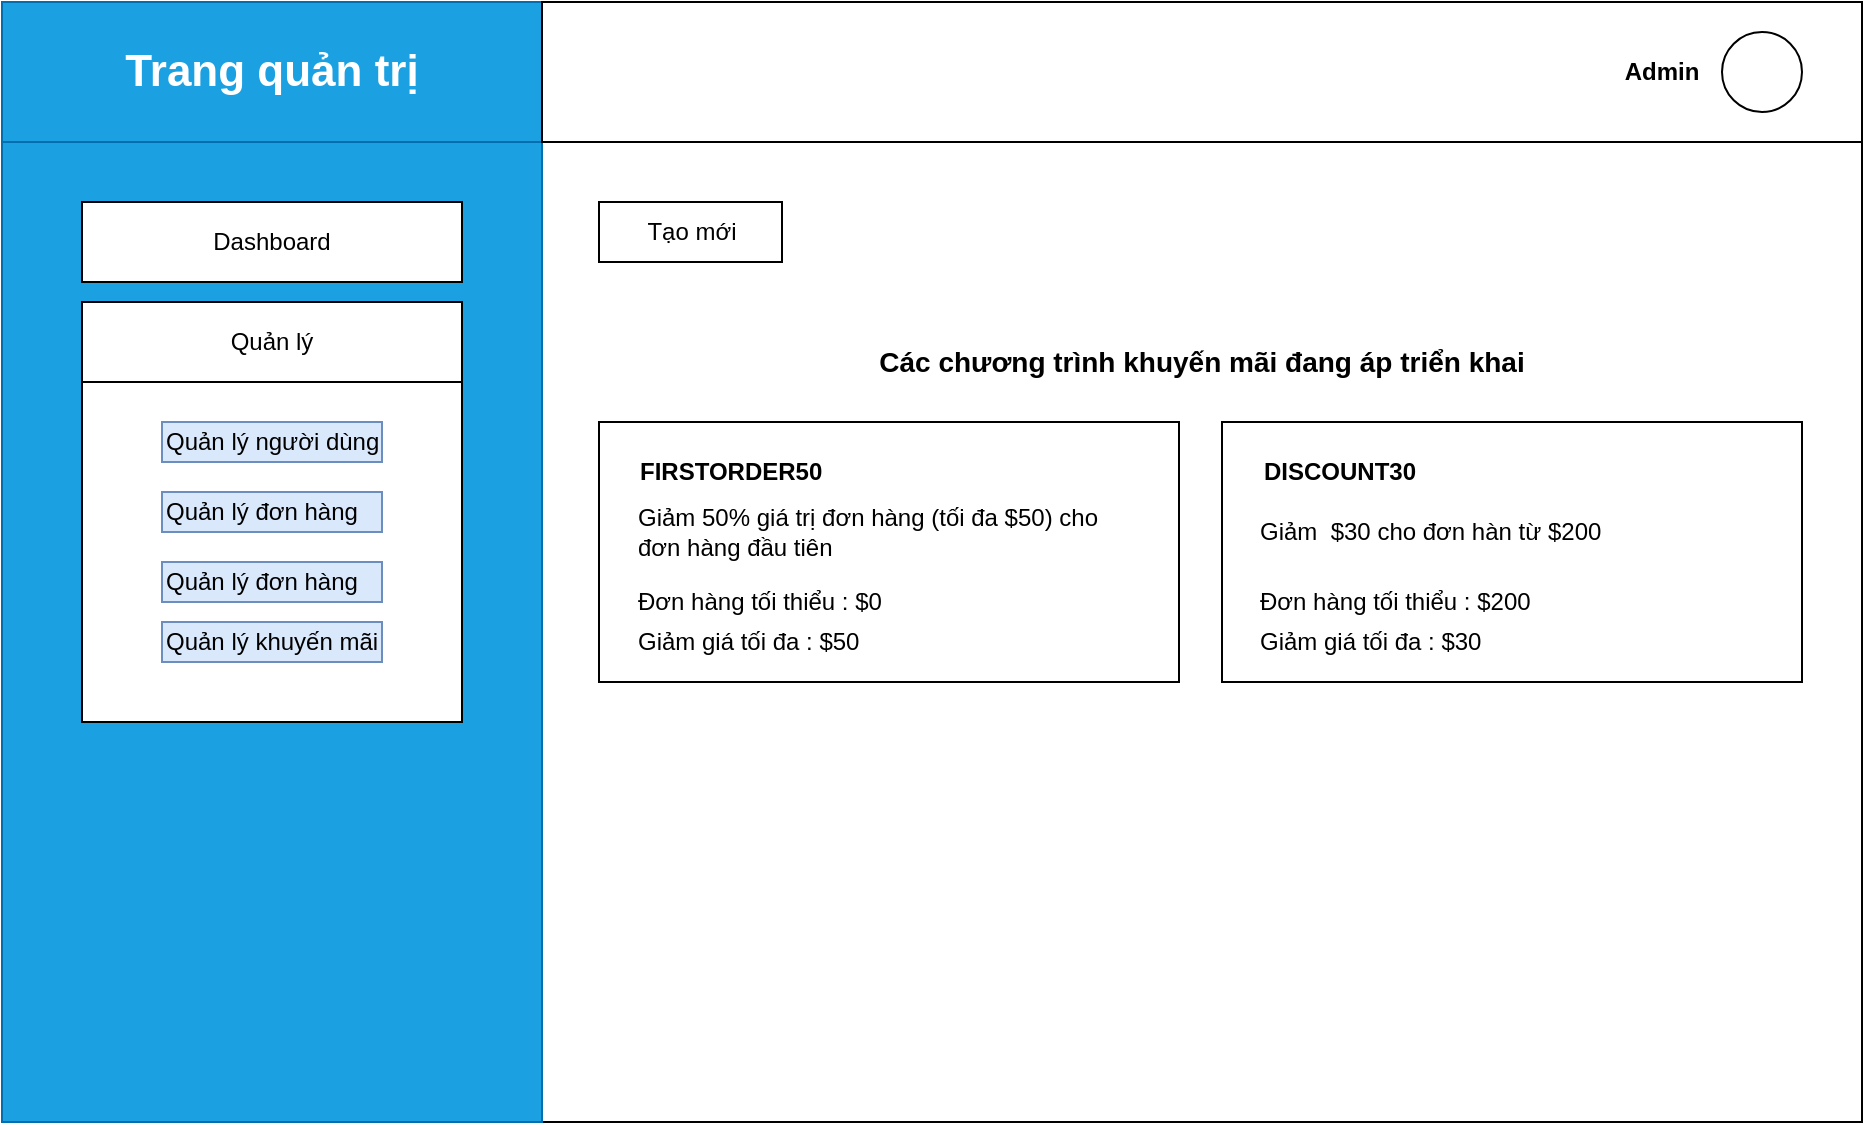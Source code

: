 <mxfile version="14.7.4" type="device"><diagram id="P8HYMcTpEpSqwyTi0kTp" name="Page-1"><mxGraphModel dx="1422" dy="737" grid="1" gridSize="10" guides="1" tooltips="1" connect="1" arrows="1" fold="1" page="1" pageScale="1" pageWidth="827" pageHeight="1169" math="0" shadow="0"><root><mxCell id="0"/><mxCell id="1" parent="0"/><mxCell id="lSvdGYa0yX61x-dpXvra-1" value="" style="rounded=0;whiteSpace=wrap;html=1;" vertex="1" parent="1"><mxGeometry x="60" width="930" height="560" as="geometry"/></mxCell><mxCell id="lSvdGYa0yX61x-dpXvra-2" value="" style="rounded=0;whiteSpace=wrap;html=1;fillColor=#1ba1e2;strokeColor=#006EAF;fontColor=#ffffff;" vertex="1" parent="1"><mxGeometry x="60" width="270" height="560" as="geometry"/></mxCell><mxCell id="lSvdGYa0yX61x-dpXvra-3" value="&lt;font style=&quot;font-size: 22px&quot;&gt;&lt;b&gt;Trang quản trị&lt;/b&gt;&lt;/font&gt;" style="rounded=0;whiteSpace=wrap;html=1;fillColor=#1ba1e2;strokeColor=#006EAF;fontColor=#ffffff;" vertex="1" parent="1"><mxGeometry x="60" width="270" height="70" as="geometry"/></mxCell><mxCell id="lSvdGYa0yX61x-dpXvra-4" value="Dashboard" style="rounded=0;whiteSpace=wrap;html=1;" vertex="1" parent="1"><mxGeometry x="100" y="100" width="190" height="40" as="geometry"/></mxCell><mxCell id="lSvdGYa0yX61x-dpXvra-5" value="" style="rounded=0;whiteSpace=wrap;html=1;" vertex="1" parent="1"><mxGeometry x="100" y="150" width="190" height="210" as="geometry"/></mxCell><mxCell id="lSvdGYa0yX61x-dpXvra-6" value="Quản lý" style="rounded=0;whiteSpace=wrap;html=1;" vertex="1" parent="1"><mxGeometry x="100" y="150" width="190" height="40" as="geometry"/></mxCell><mxCell id="lSvdGYa0yX61x-dpXvra-7" value="Quản lý người dùng" style="text;html=1;strokeColor=#6c8ebf;fillColor=#dae8fc;align=left;verticalAlign=middle;whiteSpace=wrap;rounded=0;" vertex="1" parent="1"><mxGeometry x="140" y="210" width="110" height="20" as="geometry"/></mxCell><mxCell id="lSvdGYa0yX61x-dpXvra-8" value="Quản lý khuyến mãi" style="text;html=1;strokeColor=#6c8ebf;fillColor=#dae8fc;align=left;verticalAlign=middle;whiteSpace=wrap;rounded=0;" vertex="1" parent="1"><mxGeometry x="140" y="310" width="110" height="20" as="geometry"/></mxCell><mxCell id="lSvdGYa0yX61x-dpXvra-9" value="Quản lý đơn hàng" style="text;html=1;strokeColor=#6c8ebf;fillColor=#dae8fc;align=left;verticalAlign=middle;whiteSpace=wrap;rounded=0;" vertex="1" parent="1"><mxGeometry x="140" y="280" width="110" height="20" as="geometry"/></mxCell><mxCell id="lSvdGYa0yX61x-dpXvra-10" value="Quản lý đơn hàng" style="text;html=1;strokeColor=#6c8ebf;fillColor=#dae8fc;align=left;verticalAlign=middle;whiteSpace=wrap;rounded=0;" vertex="1" parent="1"><mxGeometry x="140" y="245" width="110" height="20" as="geometry"/></mxCell><mxCell id="lSvdGYa0yX61x-dpXvra-11" value="" style="rounded=0;whiteSpace=wrap;html=1;" vertex="1" parent="1"><mxGeometry x="330" width="660" height="70" as="geometry"/></mxCell><mxCell id="lSvdGYa0yX61x-dpXvra-12" value="" style="ellipse;whiteSpace=wrap;html=1;aspect=fixed;" vertex="1" parent="1"><mxGeometry x="920" y="15" width="40" height="40" as="geometry"/></mxCell><mxCell id="lSvdGYa0yX61x-dpXvra-13" value="&lt;b&gt;Admin&lt;/b&gt;" style="text;html=1;strokeColor=none;fillColor=none;align=center;verticalAlign=middle;whiteSpace=wrap;rounded=0;" vertex="1" parent="1"><mxGeometry x="870" y="25" width="40" height="20" as="geometry"/></mxCell><mxCell id="lSvdGYa0yX61x-dpXvra-14" value="" style="rounded=0;whiteSpace=wrap;html=1;" vertex="1" parent="1"><mxGeometry x="358.5" y="210" width="290" height="130" as="geometry"/></mxCell><mxCell id="lSvdGYa0yX61x-dpXvra-15" value="&lt;b&gt;FIRSTORDER50&lt;/b&gt;" style="text;html=1;strokeColor=none;fillColor=none;align=left;verticalAlign=middle;whiteSpace=wrap;rounded=0;" vertex="1" parent="1"><mxGeometry x="377" y="220" width="253" height="30" as="geometry"/></mxCell><mxCell id="lSvdGYa0yX61x-dpXvra-16" value="Giảm 50% giá trị đơn hàng (tối đa $50) cho đơn hàng đầu tiên" style="text;html=1;strokeColor=none;fillColor=none;align=left;verticalAlign=middle;whiteSpace=wrap;rounded=0;" vertex="1" parent="1"><mxGeometry x="375.5" y="250" width="233" height="30" as="geometry"/></mxCell><mxCell id="lSvdGYa0yX61x-dpXvra-23" value="Đơn hàng tối thiểu : $0" style="text;html=1;strokeColor=none;fillColor=none;align=left;verticalAlign=middle;whiteSpace=wrap;rounded=0;" vertex="1" parent="1"><mxGeometry x="375.5" y="290" width="153" height="20" as="geometry"/></mxCell><mxCell id="lSvdGYa0yX61x-dpXvra-24" value="Giảm giá tối đa : $50" style="text;html=1;strokeColor=none;fillColor=none;align=left;verticalAlign=middle;whiteSpace=wrap;rounded=0;" vertex="1" parent="1"><mxGeometry x="375.5" y="310" width="153" height="20" as="geometry"/></mxCell><mxCell id="lSvdGYa0yX61x-dpXvra-113" value="" style="rounded=0;whiteSpace=wrap;html=1;" vertex="1" parent="1"><mxGeometry x="670" y="210" width="290" height="130" as="geometry"/></mxCell><mxCell id="lSvdGYa0yX61x-dpXvra-114" value="&lt;b&gt;DISCOUNT30&lt;/b&gt;" style="text;html=1;strokeColor=none;fillColor=none;align=left;verticalAlign=middle;whiteSpace=wrap;rounded=0;" vertex="1" parent="1"><mxGeometry x="688.5" y="220" width="253" height="30" as="geometry"/></mxCell><mxCell id="lSvdGYa0yX61x-dpXvra-115" value="Giảm&amp;nbsp; $30 cho đơn hàn từ $200" style="text;html=1;strokeColor=none;fillColor=none;align=left;verticalAlign=middle;whiteSpace=wrap;rounded=0;" vertex="1" parent="1"><mxGeometry x="687" y="250" width="233" height="30" as="geometry"/></mxCell><mxCell id="lSvdGYa0yX61x-dpXvra-116" value="Đơn hàng tối thiểu : $200" style="text;html=1;strokeColor=none;fillColor=none;align=left;verticalAlign=middle;whiteSpace=wrap;rounded=0;" vertex="1" parent="1"><mxGeometry x="687" y="290" width="153" height="20" as="geometry"/></mxCell><mxCell id="lSvdGYa0yX61x-dpXvra-117" value="Giảm giá tối đa : $30" style="text;html=1;strokeColor=none;fillColor=none;align=left;verticalAlign=middle;whiteSpace=wrap;rounded=0;" vertex="1" parent="1"><mxGeometry x="687" y="310" width="153" height="20" as="geometry"/></mxCell><mxCell id="lSvdGYa0yX61x-dpXvra-118" value="Tạo mới" style="rounded=0;whiteSpace=wrap;html=1;" vertex="1" parent="1"><mxGeometry x="358.5" y="100" width="91.5" height="30" as="geometry"/></mxCell><mxCell id="lSvdGYa0yX61x-dpXvra-119" value="&lt;b&gt;&lt;font style=&quot;font-size: 14px&quot;&gt;Các chương trình khuyến mãi đang áp triển khai&lt;/font&gt;&lt;/b&gt;" style="text;html=1;strokeColor=none;fillColor=none;align=center;verticalAlign=middle;whiteSpace=wrap;rounded=0;" vertex="1" parent="1"><mxGeometry x="420" y="160" width="480" height="40" as="geometry"/></mxCell></root></mxGraphModel></diagram></mxfile>